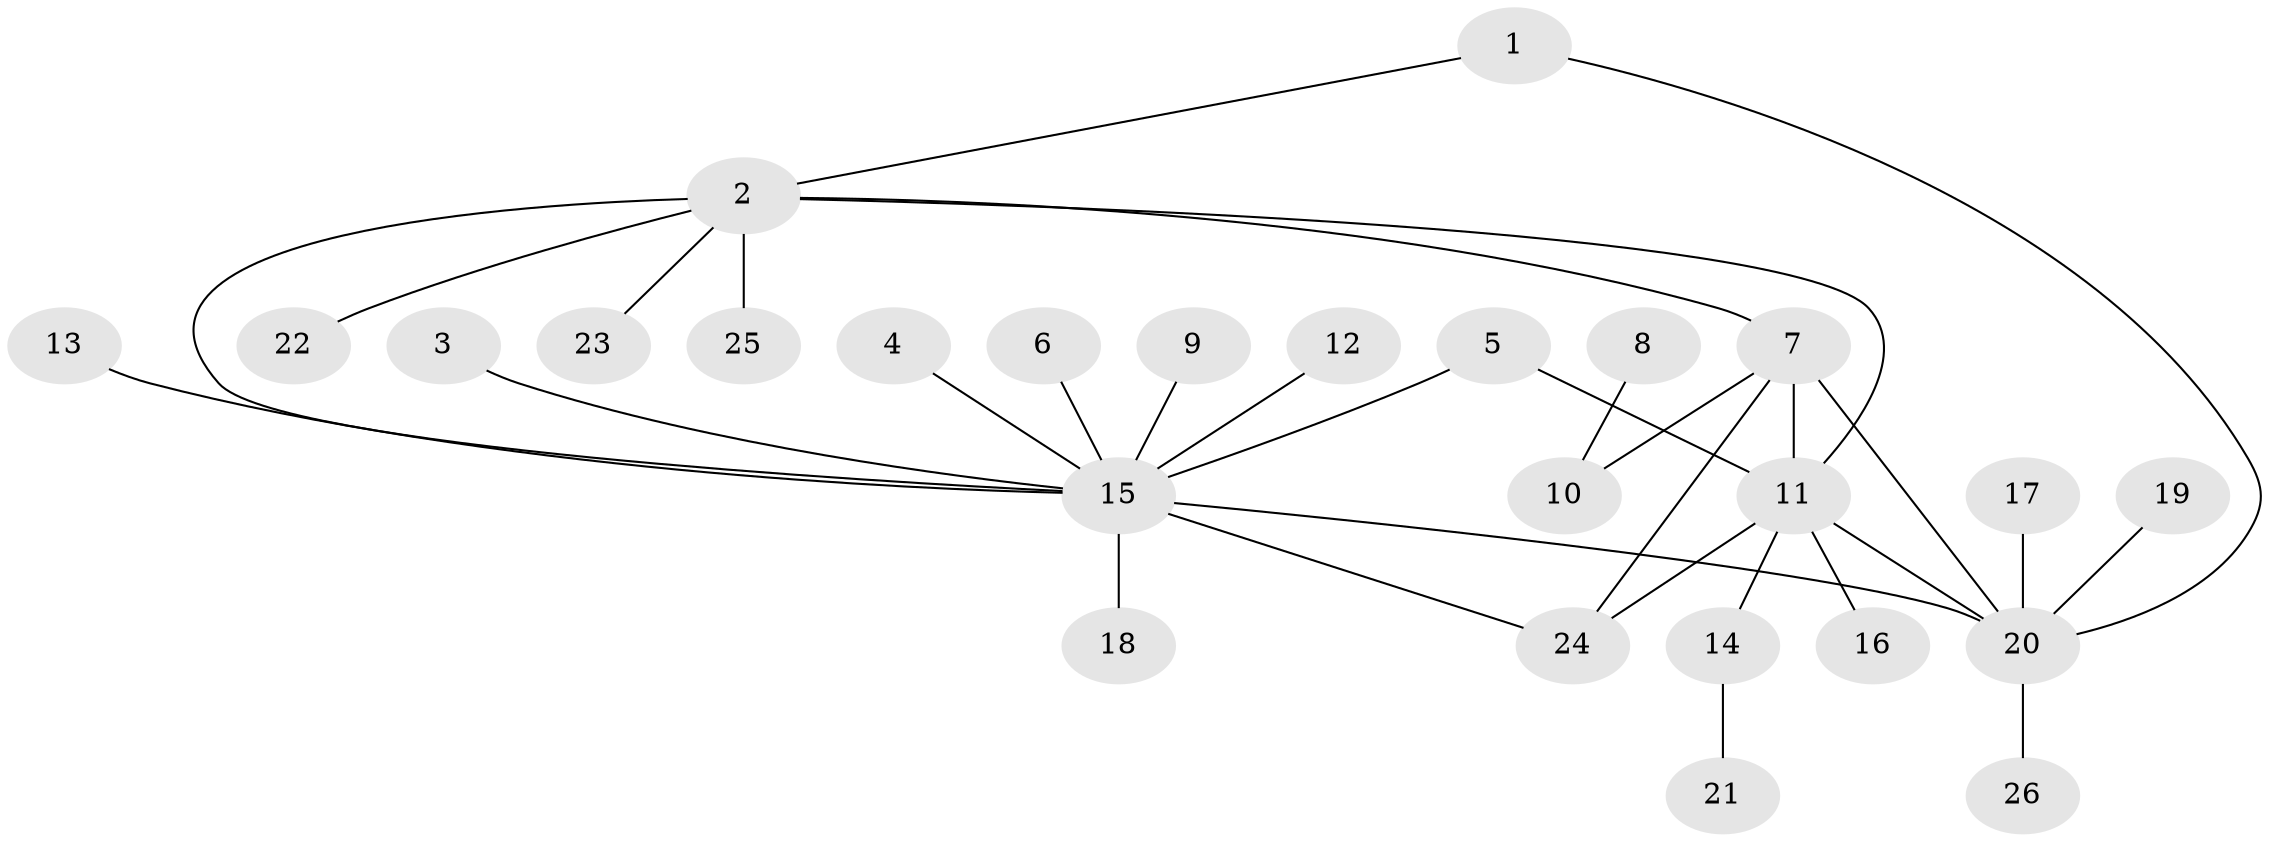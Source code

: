 // original degree distribution, {2: 0.23076923076923078, 9: 0.038461538461538464, 7: 0.019230769230769232, 3: 0.057692307692307696, 13: 0.019230769230769232, 4: 0.057692307692307696, 6: 0.019230769230769232, 1: 0.5576923076923077}
// Generated by graph-tools (version 1.1) at 2025/02/03/09/25 03:02:49]
// undirected, 26 vertices, 32 edges
graph export_dot {
graph [start="1"]
  node [color=gray90,style=filled];
  1;
  2;
  3;
  4;
  5;
  6;
  7;
  8;
  9;
  10;
  11;
  12;
  13;
  14;
  15;
  16;
  17;
  18;
  19;
  20;
  21;
  22;
  23;
  24;
  25;
  26;
  1 -- 2 [weight=1.0];
  1 -- 20 [weight=1.0];
  2 -- 7 [weight=1.0];
  2 -- 11 [weight=1.0];
  2 -- 15 [weight=1.0];
  2 -- 22 [weight=1.0];
  2 -- 23 [weight=1.0];
  2 -- 25 [weight=1.0];
  3 -- 15 [weight=1.0];
  4 -- 15 [weight=1.0];
  5 -- 11 [weight=1.0];
  5 -- 15 [weight=1.0];
  6 -- 15 [weight=1.0];
  7 -- 10 [weight=1.0];
  7 -- 11 [weight=2.0];
  7 -- 20 [weight=1.0];
  7 -- 24 [weight=1.0];
  8 -- 10 [weight=1.0];
  9 -- 15 [weight=1.0];
  11 -- 14 [weight=1.0];
  11 -- 16 [weight=1.0];
  11 -- 20 [weight=1.0];
  11 -- 24 [weight=1.0];
  12 -- 15 [weight=1.0];
  13 -- 15 [weight=1.0];
  14 -- 21 [weight=1.0];
  15 -- 18 [weight=1.0];
  15 -- 20 [weight=1.0];
  15 -- 24 [weight=1.0];
  17 -- 20 [weight=1.0];
  19 -- 20 [weight=1.0];
  20 -- 26 [weight=1.0];
}
